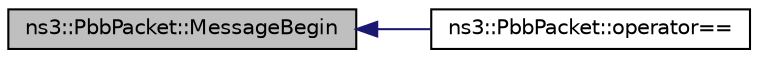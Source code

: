 digraph "ns3::PbbPacket::MessageBegin"
{
  edge [fontname="Helvetica",fontsize="10",labelfontname="Helvetica",labelfontsize="10"];
  node [fontname="Helvetica",fontsize="10",shape=record];
  rankdir="LR";
  Node1 [label="ns3::PbbPacket::MessageBegin",height=0.2,width=0.4,color="black", fillcolor="grey75", style="filled", fontcolor="black"];
  Node1 -> Node2 [dir="back",color="midnightblue",fontsize="10",style="solid"];
  Node2 [label="ns3::PbbPacket::operator==",height=0.2,width=0.4,color="black", fillcolor="white", style="filled",URL="$d7/d31/classns3_1_1PbbPacket.html#ac1dd3ea429e508347e2b7624ed03387d",tooltip="Equality operator for PbbPacket. "];
}
